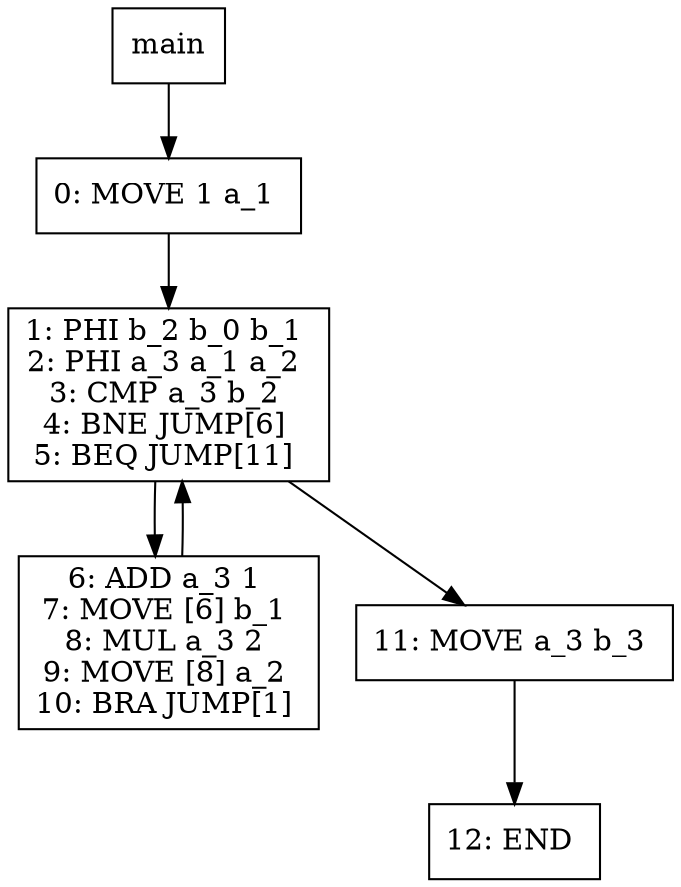 digraph test014 {
node [shape=box]
1[label="main"]
1 -> 3
3[label="0: MOVE 1 a_1 
"]
3 -> 4
4[label="1: PHI b_2 b_0 b_1 
2: PHI a_3 a_1 a_2 
3: CMP a_3 b_2 
4: BNE JUMP[6] 
5: BEQ JUMP[11] 
"]
4 -> 6
6[label="6: ADD a_3 1 
7: MOVE [6] b_1 
8: MUL a_3 2 
9: MOVE [8] a_2 
10: BRA JUMP[1] 
"]
6 -> 4
4 -> 5
5[label="11: MOVE a_3 b_3 
"]
5 -> 9
9[label="12: END 
"]
}
